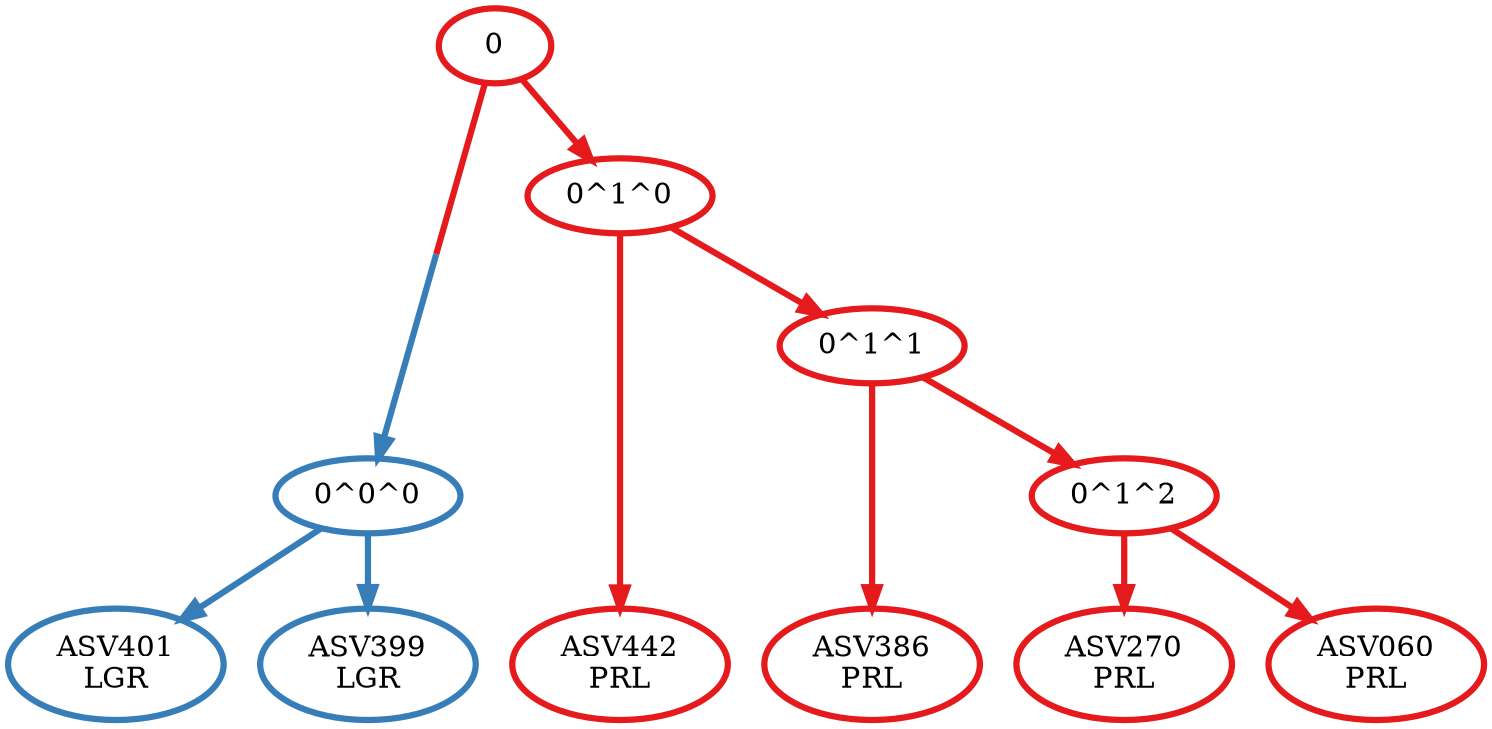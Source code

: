 digraph T {
	{
		rank=same
		10 [penwidth=3,colorscheme=set19,color=2,label="ASV401\nLGR"]
		9 [penwidth=3,colorscheme=set19,color=2,label="ASV399\nLGR"]
		7 [penwidth=3,colorscheme=set19,color=1,label="ASV270\nPRL"]
		6 [penwidth=3,colorscheme=set19,color=1,label="ASV060\nPRL"]
		4 [penwidth=3,colorscheme=set19,color=1,label="ASV386\nPRL"]
		2 [penwidth=3,colorscheme=set19,color=1,label="ASV442\nPRL"]
	}
	8 [penwidth=3,colorscheme=set19,color=2,label="0^0^0"]
	5 [penwidth=3,colorscheme=set19,color=1,label="0^1^2"]
	3 [penwidth=3,colorscheme=set19,color=1,label="0^1^1"]
	1 [penwidth=3,colorscheme=set19,color=1,label="0^1^0"]
	0 [penwidth=3,colorscheme=set19,color=1,label="0"]
	8 -> 10 [penwidth=3,colorscheme=set19,color=2]
	8 -> 9 [penwidth=3,colorscheme=set19,color=2]
	5 -> 7 [penwidth=3,colorscheme=set19,color=1]
	5 -> 6 [penwidth=3,colorscheme=set19,color=1]
	3 -> 5 [penwidth=3,colorscheme=set19,color=1]
	3 -> 4 [penwidth=3,colorscheme=set19,color=1]
	1 -> 3 [penwidth=3,colorscheme=set19,color=1]
	1 -> 2 [penwidth=3,colorscheme=set19,color=1]
	0 -> 8 [penwidth=3,colorscheme=set19,color="1;0.5:2"]
	0 -> 1 [penwidth=3,colorscheme=set19,color=1]
}
